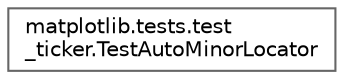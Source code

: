 digraph "Graphical Class Hierarchy"
{
 // LATEX_PDF_SIZE
  bgcolor="transparent";
  edge [fontname=Helvetica,fontsize=10,labelfontname=Helvetica,labelfontsize=10];
  node [fontname=Helvetica,fontsize=10,shape=box,height=0.2,width=0.4];
  rankdir="LR";
  Node0 [id="Node000000",label="matplotlib.tests.test\l_ticker.TestAutoMinorLocator",height=0.2,width=0.4,color="grey40", fillcolor="white", style="filled",URL="$d9/d23/classmatplotlib_1_1tests_1_1test__ticker_1_1TestAutoMinorLocator.html",tooltip=" "];
}
